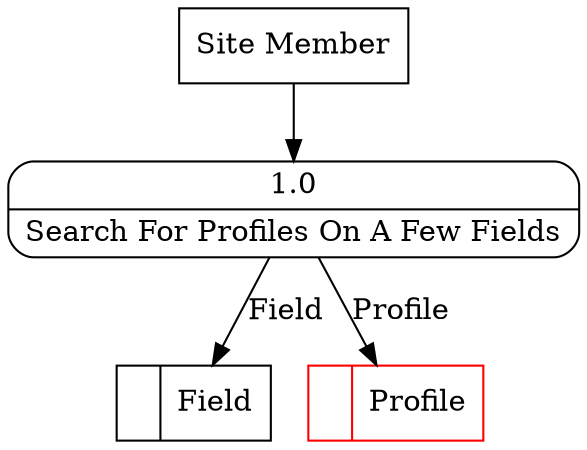 digraph dfd2{ 
node[shape=record]
200 [label="<f0>  |<f1> Field " ];
201 [label="<f0>  |<f1> Profile " color=red];
202 [label="Site Member" shape=box];
203 [label="{<f0> 1.0|<f1> Search For Profiles On A Few Fields }" shape=Mrecord];
202 -> 203
203 -> 201 [label="Profile"]
203 -> 200 [label="Field"]
}